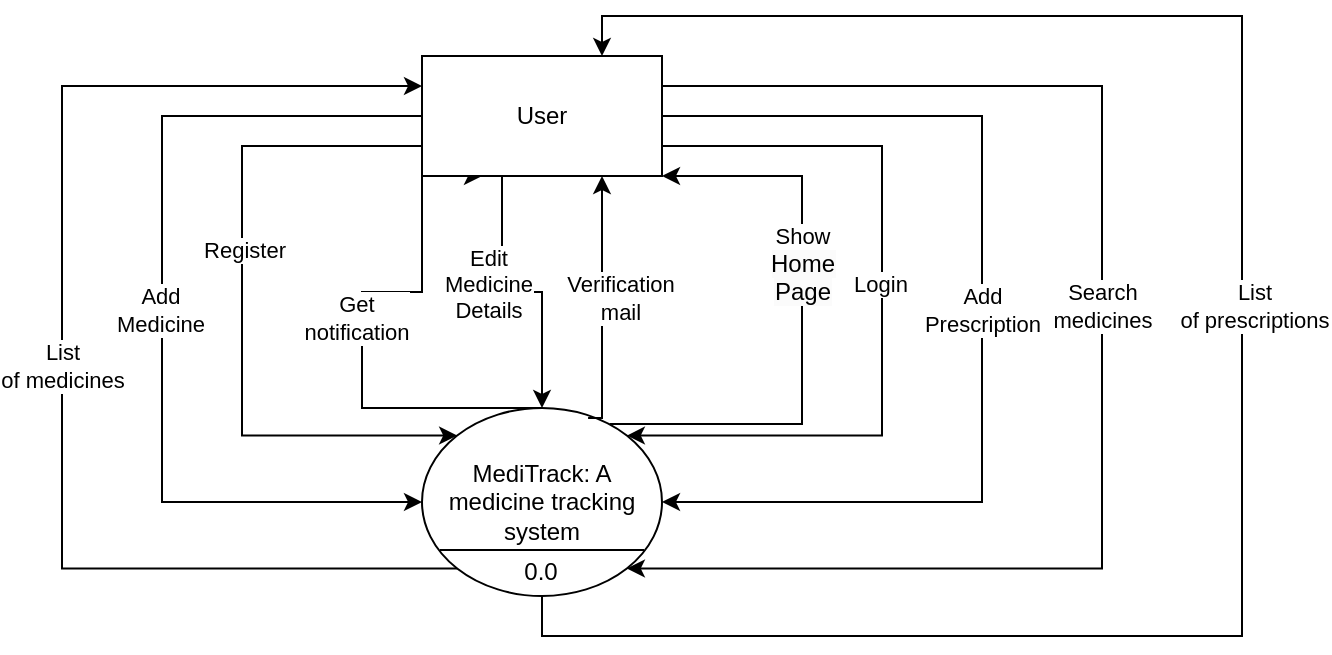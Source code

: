 <mxfile version="22.0.8" type="github">
  <diagram name="Page-1" id="vmubJyyzPxgtC7S37uKo">
    <mxGraphModel dx="880" dy="446" grid="1" gridSize="10" guides="1" tooltips="1" connect="1" arrows="1" fold="1" page="1" pageScale="1" pageWidth="817" pageHeight="784" math="0" shadow="0">
      <root>
        <mxCell id="0" />
        <mxCell id="1" parent="0" />
        <mxCell id="axnntbHpW0lSgt1LFced-61" style="edgeStyle=orthogonalEdgeStyle;rounded=0;orthogonalLoop=1;jettySize=auto;html=1;exitX=0.5;exitY=0;exitDx=0;exitDy=0;entryX=0.25;entryY=1;entryDx=0;entryDy=0;" parent="1" source="axnntbHpW0lSgt1LFced-1" target="axnntbHpW0lSgt1LFced-2" edge="1">
          <mxGeometry relative="1" as="geometry">
            <Array as="points">
              <mxPoint x="320" y="236" />
              <mxPoint x="320" y="178" />
              <mxPoint x="350" y="178" />
            </Array>
          </mxGeometry>
        </mxCell>
        <mxCell id="axnntbHpW0lSgt1LFced-62" value="Get&lt;br&gt;notification" style="edgeLabel;html=1;align=center;verticalAlign=middle;resizable=0;points=[];" parent="axnntbHpW0lSgt1LFced-61" vertex="1" connectable="0">
          <mxGeometry x="0.029" relative="1" as="geometry">
            <mxPoint x="-3" y="2" as="offset" />
          </mxGeometry>
        </mxCell>
        <mxCell id="axnntbHpW0lSgt1LFced-1" value="MediTrack: A medicine tracking system" style="ellipse;whiteSpace=wrap;html=1;" parent="1" vertex="1">
          <mxGeometry x="350" y="236" width="120" height="94" as="geometry" />
        </mxCell>
        <mxCell id="axnntbHpW0lSgt1LFced-42" style="edgeStyle=orthogonalEdgeStyle;rounded=0;orthogonalLoop=1;jettySize=auto;html=1;exitX=0;exitY=0.5;exitDx=0;exitDy=0;entryX=0;entryY=0.5;entryDx=0;entryDy=0;" parent="1" source="axnntbHpW0lSgt1LFced-2" target="axnntbHpW0lSgt1LFced-1" edge="1">
          <mxGeometry relative="1" as="geometry">
            <Array as="points">
              <mxPoint x="220" y="90" />
              <mxPoint x="220" y="283" />
            </Array>
          </mxGeometry>
        </mxCell>
        <mxCell id="axnntbHpW0lSgt1LFced-43" value="Add&lt;br&gt;Medicine" style="edgeLabel;html=1;align=center;verticalAlign=middle;resizable=0;points=[];" parent="axnntbHpW0lSgt1LFced-42" vertex="1" connectable="0">
          <mxGeometry y="-1" relative="1" as="geometry">
            <mxPoint as="offset" />
          </mxGeometry>
        </mxCell>
        <mxCell id="axnntbHpW0lSgt1LFced-44" style="edgeStyle=orthogonalEdgeStyle;rounded=0;orthogonalLoop=1;jettySize=auto;html=1;exitX=1;exitY=0.5;exitDx=0;exitDy=0;entryX=1;entryY=0.5;entryDx=0;entryDy=0;" parent="1" source="axnntbHpW0lSgt1LFced-2" target="axnntbHpW0lSgt1LFced-1" edge="1">
          <mxGeometry relative="1" as="geometry">
            <Array as="points">
              <mxPoint x="630" y="90" />
              <mxPoint x="630" y="283" />
            </Array>
          </mxGeometry>
        </mxCell>
        <mxCell id="axnntbHpW0lSgt1LFced-46" value="Add&lt;br&gt;Prescription" style="edgeLabel;html=1;align=center;verticalAlign=middle;resizable=0;points=[];" parent="axnntbHpW0lSgt1LFced-44" vertex="1" connectable="0">
          <mxGeometry relative="1" as="geometry">
            <mxPoint as="offset" />
          </mxGeometry>
        </mxCell>
        <mxCell id="axnntbHpW0lSgt1LFced-47" style="edgeStyle=orthogonalEdgeStyle;rounded=0;orthogonalLoop=1;jettySize=auto;html=1;exitX=1;exitY=0.25;exitDx=0;exitDy=0;entryX=1;entryY=1;entryDx=0;entryDy=0;" parent="1" source="axnntbHpW0lSgt1LFced-2" target="axnntbHpW0lSgt1LFced-1" edge="1">
          <mxGeometry relative="1" as="geometry">
            <Array as="points">
              <mxPoint x="690" y="75" />
              <mxPoint x="690" y="316" />
            </Array>
          </mxGeometry>
        </mxCell>
        <mxCell id="axnntbHpW0lSgt1LFced-51" value="Search&lt;br&gt;medicines" style="edgeLabel;html=1;align=center;verticalAlign=middle;resizable=0;points=[];" parent="axnntbHpW0lSgt1LFced-47" vertex="1" connectable="0">
          <mxGeometry x="-0.057" relative="1" as="geometry">
            <mxPoint as="offset" />
          </mxGeometry>
        </mxCell>
        <mxCell id="axnntbHpW0lSgt1LFced-52" style="edgeStyle=orthogonalEdgeStyle;rounded=0;orthogonalLoop=1;jettySize=auto;html=1;exitX=0;exitY=1;exitDx=0;exitDy=0;entryX=0;entryY=0.25;entryDx=0;entryDy=0;" parent="1" source="axnntbHpW0lSgt1LFced-1" target="axnntbHpW0lSgt1LFced-2" edge="1">
          <mxGeometry relative="1" as="geometry">
            <Array as="points">
              <mxPoint x="170" y="316" />
              <mxPoint x="170" y="75" />
            </Array>
          </mxGeometry>
        </mxCell>
        <mxCell id="axnntbHpW0lSgt1LFced-53" value="List&lt;br&gt;of medicines" style="edgeLabel;html=1;align=center;verticalAlign=middle;resizable=0;points=[];" parent="axnntbHpW0lSgt1LFced-52" vertex="1" connectable="0">
          <mxGeometry x="-0.034" relative="1" as="geometry">
            <mxPoint as="offset" />
          </mxGeometry>
        </mxCell>
        <mxCell id="axnntbHpW0lSgt1LFced-54" style="edgeStyle=orthogonalEdgeStyle;rounded=0;orthogonalLoop=1;jettySize=auto;html=1;exitX=0.5;exitY=1;exitDx=0;exitDy=0;entryX=0.75;entryY=0;entryDx=0;entryDy=0;" parent="1" source="axnntbHpW0lSgt1LFced-1" target="axnntbHpW0lSgt1LFced-2" edge="1">
          <mxGeometry relative="1" as="geometry">
            <Array as="points">
              <mxPoint x="410" y="350" />
              <mxPoint x="760" y="350" />
              <mxPoint x="760" y="40" />
              <mxPoint x="440" y="40" />
            </Array>
          </mxGeometry>
        </mxCell>
        <mxCell id="axnntbHpW0lSgt1LFced-55" value="List&lt;br style=&quot;border-color: var(--border-color);&quot;&gt;of prescriptions" style="edgeLabel;html=1;align=center;verticalAlign=middle;resizable=0;points=[];" parent="axnntbHpW0lSgt1LFced-54" vertex="1" connectable="0">
          <mxGeometry x="-0.048" relative="1" as="geometry">
            <mxPoint x="6" y="-50" as="offset" />
          </mxGeometry>
        </mxCell>
        <mxCell id="axnntbHpW0lSgt1LFced-56" style="edgeStyle=orthogonalEdgeStyle;rounded=0;orthogonalLoop=1;jettySize=auto;html=1;exitX=0;exitY=0.75;exitDx=0;exitDy=0;entryX=0;entryY=0;entryDx=0;entryDy=0;" parent="1" source="axnntbHpW0lSgt1LFced-2" target="axnntbHpW0lSgt1LFced-1" edge="1">
          <mxGeometry relative="1" as="geometry">
            <Array as="points">
              <mxPoint x="260" y="105" />
              <mxPoint x="260" y="250" />
            </Array>
          </mxGeometry>
        </mxCell>
        <mxCell id="axnntbHpW0lSgt1LFced-57" value="Register" style="edgeLabel;html=1;align=center;verticalAlign=middle;resizable=0;points=[];" parent="axnntbHpW0lSgt1LFced-56" vertex="1" connectable="0">
          <mxGeometry x="-0.17" y="1" relative="1" as="geometry">
            <mxPoint as="offset" />
          </mxGeometry>
        </mxCell>
        <mxCell id="axnntbHpW0lSgt1LFced-58" style="edgeStyle=orthogonalEdgeStyle;rounded=0;orthogonalLoop=1;jettySize=auto;html=1;exitX=1;exitY=0.75;exitDx=0;exitDy=0;entryX=1;entryY=0;entryDx=0;entryDy=0;" parent="1" source="axnntbHpW0lSgt1LFced-2" target="axnntbHpW0lSgt1LFced-1" edge="1">
          <mxGeometry relative="1" as="geometry">
            <Array as="points">
              <mxPoint x="580" y="105" />
              <mxPoint x="580" y="250" />
            </Array>
          </mxGeometry>
        </mxCell>
        <mxCell id="axnntbHpW0lSgt1LFced-59" value="Login" style="edgeLabel;html=1;align=center;verticalAlign=middle;resizable=0;points=[];" parent="axnntbHpW0lSgt1LFced-58" vertex="1" connectable="0">
          <mxGeometry x="-0.064" y="-3" relative="1" as="geometry">
            <mxPoint x="2" as="offset" />
          </mxGeometry>
        </mxCell>
        <mxCell id="axnntbHpW0lSgt1LFced-2" value="User" style="rounded=0;whiteSpace=wrap;html=1;" parent="1" vertex="1">
          <mxGeometry x="350" y="60" width="120" height="60" as="geometry" />
        </mxCell>
        <mxCell id="onvcYJFTlg48B20eUUY4-2" value="" style="endArrow=none;html=1;rounded=0;exitX=0.075;exitY=0.755;exitDx=0;exitDy=0;exitPerimeter=0;entryX=0.925;entryY=0.755;entryDx=0;entryDy=0;entryPerimeter=0;" parent="1" source="axnntbHpW0lSgt1LFced-1" target="axnntbHpW0lSgt1LFced-1" edge="1">
          <mxGeometry width="50" height="50" relative="1" as="geometry">
            <mxPoint x="380" y="260" as="sourcePoint" />
            <mxPoint x="430" y="210" as="targetPoint" />
          </mxGeometry>
        </mxCell>
        <mxCell id="onvcYJFTlg48B20eUUY4-7" value="0.0" style="text;html=1;align=center;verticalAlign=middle;resizable=0;points=[];autosize=1;strokeColor=none;fillColor=none;" parent="1" vertex="1">
          <mxGeometry x="389" y="303" width="40" height="30" as="geometry" />
        </mxCell>
        <mxCell id="wPT6jvT9R4zD_MfDktK3-1" style="edgeStyle=orthogonalEdgeStyle;rounded=0;orthogonalLoop=1;jettySize=auto;html=1;exitX=0.5;exitY=1;exitDx=0;exitDy=0;entryX=0.5;entryY=0;entryDx=0;entryDy=0;" parent="1" source="axnntbHpW0lSgt1LFced-2" target="axnntbHpW0lSgt1LFced-1" edge="1">
          <mxGeometry relative="1" as="geometry">
            <Array as="points">
              <mxPoint x="390" y="120" />
              <mxPoint x="390" y="178" />
              <mxPoint x="410" y="178" />
            </Array>
          </mxGeometry>
        </mxCell>
        <mxCell id="wPT6jvT9R4zD_MfDktK3-3" value="Edit&lt;br&gt;Medicine&lt;br&gt;Details" style="edgeLabel;html=1;align=center;verticalAlign=middle;resizable=0;points=[];" parent="wPT6jvT9R4zD_MfDktK3-1" vertex="1" connectable="0">
          <mxGeometry x="-0.053" y="-1" relative="1" as="geometry">
            <mxPoint x="-6" as="offset" />
          </mxGeometry>
        </mxCell>
        <mxCell id="y-_VduYmJ4diyOfFImFg-1" style="edgeStyle=orthogonalEdgeStyle;rounded=0;orthogonalLoop=1;jettySize=auto;html=1;exitX=0.783;exitY=0.085;exitDx=0;exitDy=0;entryX=1;entryY=1;entryDx=0;entryDy=0;exitPerimeter=0;" edge="1" parent="1" source="axnntbHpW0lSgt1LFced-1" target="axnntbHpW0lSgt1LFced-2">
          <mxGeometry relative="1" as="geometry">
            <Array as="points">
              <mxPoint x="540" y="244" />
              <mxPoint x="540" y="120" />
            </Array>
          </mxGeometry>
        </mxCell>
        <mxCell id="y-_VduYmJ4diyOfFImFg-9" value="Show&lt;br style=&quot;border-color: var(--border-color); font-size: 12px; background-color: rgb(251, 251, 251);&quot;&gt;&lt;span style=&quot;font-size: 12px; background-color: rgb(251, 251, 251);&quot;&gt;Home&lt;/span&gt;&lt;br style=&quot;border-color: var(--border-color); font-size: 12px; background-color: rgb(251, 251, 251);&quot;&gt;&lt;span style=&quot;font-size: 12px; background-color: rgb(251, 251, 251);&quot;&gt;Page&lt;/span&gt;" style="edgeLabel;html=1;align=center;verticalAlign=middle;resizable=0;points=[];" vertex="1" connectable="0" parent="y-_VduYmJ4diyOfFImFg-1">
          <mxGeometry x="0.216" relative="1" as="geometry">
            <mxPoint as="offset" />
          </mxGeometry>
        </mxCell>
        <mxCell id="y-_VduYmJ4diyOfFImFg-6" style="edgeStyle=orthogonalEdgeStyle;rounded=0;orthogonalLoop=1;jettySize=auto;html=1;exitX=0.692;exitY=0.053;exitDx=0;exitDy=0;entryX=0.75;entryY=1;entryDx=0;entryDy=0;exitPerimeter=0;" edge="1" parent="1" source="axnntbHpW0lSgt1LFced-1" target="axnntbHpW0lSgt1LFced-2">
          <mxGeometry relative="1" as="geometry">
            <Array as="points">
              <mxPoint x="440" y="241" />
            </Array>
          </mxGeometry>
        </mxCell>
        <mxCell id="y-_VduYmJ4diyOfFImFg-7" value="Verification&lt;br&gt;mail" style="edgeLabel;html=1;align=center;verticalAlign=middle;resizable=0;points=[];" vertex="1" connectable="0" parent="y-_VduYmJ4diyOfFImFg-6">
          <mxGeometry x="0.047" y="-1" relative="1" as="geometry">
            <mxPoint x="8" as="offset" />
          </mxGeometry>
        </mxCell>
      </root>
    </mxGraphModel>
  </diagram>
</mxfile>

